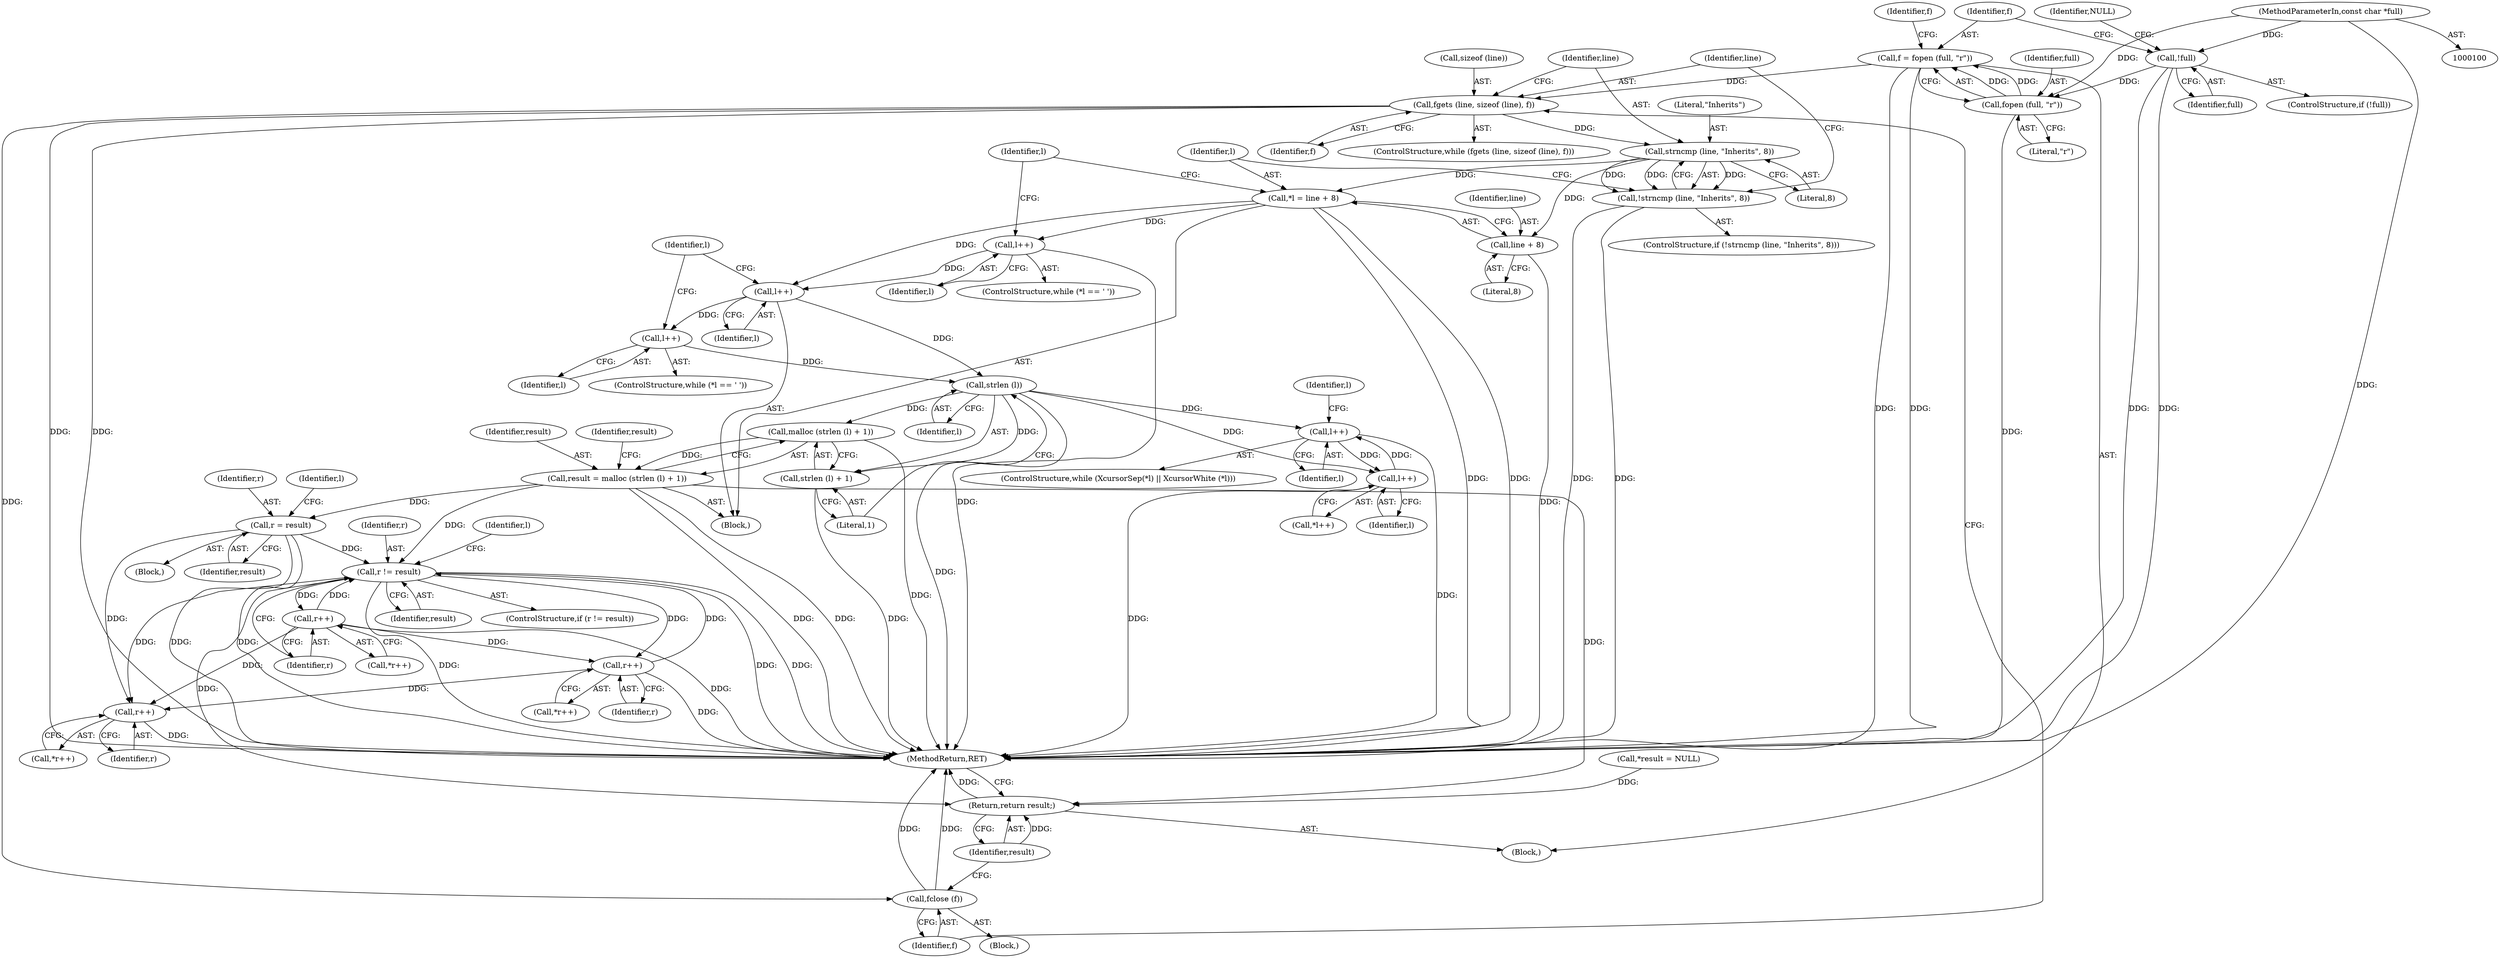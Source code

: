 digraph "0_xcursor_897213f36baf6926daf6d192c709cf627aa5fd05@API" {
"1000123" [label="(Call,fgets (line, sizeof (line), f))"];
"1000114" [label="(Call,f = fopen (full, \"r\"))"];
"1000116" [label="(Call,fopen (full, \"r\"))"];
"1000110" [label="(Call,!full)"];
"1000101" [label="(MethodParameterIn,const char *full)"];
"1000131" [label="(Call,strncmp (line, \"Inherits\", 8))"];
"1000130" [label="(Call,!strncmp (line, \"Inherits\", 8))"];
"1000137" [label="(Call,*l = line + 8)"];
"1000148" [label="(Call,l++)"];
"1000156" [label="(Call,l++)"];
"1000163" [label="(Call,l++)"];
"1000169" [label="(Call,strlen (l))"];
"1000167" [label="(Call,malloc (strlen (l) + 1))"];
"1000165" [label="(Call,result = malloc (strlen (l) + 1))"];
"1000175" [label="(Call,r = result)"];
"1000198" [label="(Call,r != result)"];
"1000203" [label="(Call,r++)"];
"1000221" [label="(Call,r++)"];
"1000228" [label="(Call,r++)"];
"1000234" [label="(Return,return result;)"];
"1000168" [label="(Call,strlen (l) + 1)"];
"1000190" [label="(Call,l++)"];
"1000224" [label="(Call,l++)"];
"1000139" [label="(Call,line + 8)"];
"1000232" [label="(Call,fclose (f))"];
"1000123" [label="(Call,fgets (line, sizeof (line), f))"];
"1000131" [label="(Call,strncmp (line, \"Inherits\", 8))"];
"1000167" [label="(Call,malloc (strlen (l) + 1))"];
"1000182" [label="(ControlStructure,while (XcursorSep(*l) || XcursorWhite (*l)))"];
"1000173" [label="(Identifier,result)"];
"1000169" [label="(Call,strlen (l))"];
"1000117" [label="(Identifier,full)"];
"1000168" [label="(Call,strlen (l) + 1)"];
"1000233" [label="(Identifier,f)"];
"1000137" [label="(Call,*l = line + 8)"];
"1000221" [label="(Call,r++)"];
"1000223" [label="(Call,*l++)"];
"1000111" [label="(Identifier,full)"];
"1000141" [label="(Literal,8)"];
"1000203" [label="(Call,r++)"];
"1000102" [label="(Block,)"];
"1000118" [label="(Literal,\"r\")"];
"1000143" [label="(ControlStructure,while (*l == ' '))"];
"1000204" [label="(Identifier,r)"];
"1000120" [label="(Identifier,f)"];
"1000175" [label="(Call,r = result)"];
"1000191" [label="(Identifier,l)"];
"1000156" [label="(Call,l++)"];
"1000101" [label="(MethodParameterIn,const char *full)"];
"1000198" [label="(Call,r != result)"];
"1000174" [label="(Block,)"];
"1000163" [label="(Call,l++)"];
"1000125" [label="(Call,sizeof (line))"];
"1000115" [label="(Identifier,f)"];
"1000130" [label="(Call,!strncmp (line, \"Inherits\", 8))"];
"1000171" [label="(Literal,1)"];
"1000190" [label="(Call,l++)"];
"1000132" [label="(Identifier,line)"];
"1000224" [label="(Call,l++)"];
"1000220" [label="(Call,*r++)"];
"1000176" [label="(Identifier,r)"];
"1000127" [label="(Identifier,f)"];
"1000165" [label="(Call,result = malloc (strlen (l) + 1))"];
"1000121" [label="(Block,)"];
"1000166" [label="(Identifier,result)"];
"1000134" [label="(Literal,8)"];
"1000135" [label="(Block,)"];
"1000222" [label="(Identifier,r)"];
"1000110" [label="(Call,!full)"];
"1000158" [label="(ControlStructure,while (*l == ' '))"];
"1000114" [label="(Call,f = fopen (full, \"r\"))"];
"1000234" [label="(Return,return result;)"];
"1000209" [label="(Identifier,l)"];
"1000140" [label="(Identifier,line)"];
"1000109" [label="(ControlStructure,if (!full))"];
"1000200" [label="(Identifier,result)"];
"1000113" [label="(Identifier,NULL)"];
"1000177" [label="(Identifier,result)"];
"1000122" [label="(ControlStructure,while (fgets (line, sizeof (line), f)))"];
"1000157" [label="(Identifier,l)"];
"1000202" [label="(Call,*r++)"];
"1000105" [label="(Call,*result = NULL)"];
"1000229" [label="(Identifier,r)"];
"1000139" [label="(Call,line + 8)"];
"1000133" [label="(Literal,\"Inherits\")"];
"1000225" [label="(Identifier,l)"];
"1000170" [label="(Identifier,l)"];
"1000228" [label="(Call,r++)"];
"1000164" [label="(Identifier,l)"];
"1000186" [label="(Identifier,l)"];
"1000149" [label="(Identifier,l)"];
"1000180" [label="(Identifier,l)"];
"1000146" [label="(Identifier,l)"];
"1000236" [label="(MethodReturn,RET)"];
"1000116" [label="(Call,fopen (full, \"r\"))"];
"1000161" [label="(Identifier,l)"];
"1000148" [label="(Call,l++)"];
"1000129" [label="(ControlStructure,if (!strncmp (line, \"Inherits\", 8)))"];
"1000197" [label="(ControlStructure,if (r != result))"];
"1000232" [label="(Call,fclose (f))"];
"1000199" [label="(Identifier,r)"];
"1000227" [label="(Call,*r++)"];
"1000138" [label="(Identifier,l)"];
"1000235" [label="(Identifier,result)"];
"1000124" [label="(Identifier,line)"];
"1000123" -> "1000122"  [label="AST: "];
"1000123" -> "1000127"  [label="CFG: "];
"1000124" -> "1000123"  [label="AST: "];
"1000125" -> "1000123"  [label="AST: "];
"1000127" -> "1000123"  [label="AST: "];
"1000132" -> "1000123"  [label="CFG: "];
"1000233" -> "1000123"  [label="CFG: "];
"1000123" -> "1000236"  [label="DDG: "];
"1000123" -> "1000236"  [label="DDG: "];
"1000114" -> "1000123"  [label="DDG: "];
"1000123" -> "1000131"  [label="DDG: "];
"1000123" -> "1000232"  [label="DDG: "];
"1000114" -> "1000102"  [label="AST: "];
"1000114" -> "1000116"  [label="CFG: "];
"1000115" -> "1000114"  [label="AST: "];
"1000116" -> "1000114"  [label="AST: "];
"1000120" -> "1000114"  [label="CFG: "];
"1000114" -> "1000236"  [label="DDG: "];
"1000114" -> "1000236"  [label="DDG: "];
"1000116" -> "1000114"  [label="DDG: "];
"1000116" -> "1000114"  [label="DDG: "];
"1000116" -> "1000118"  [label="CFG: "];
"1000117" -> "1000116"  [label="AST: "];
"1000118" -> "1000116"  [label="AST: "];
"1000116" -> "1000236"  [label="DDG: "];
"1000110" -> "1000116"  [label="DDG: "];
"1000101" -> "1000116"  [label="DDG: "];
"1000110" -> "1000109"  [label="AST: "];
"1000110" -> "1000111"  [label="CFG: "];
"1000111" -> "1000110"  [label="AST: "];
"1000113" -> "1000110"  [label="CFG: "];
"1000115" -> "1000110"  [label="CFG: "];
"1000110" -> "1000236"  [label="DDG: "];
"1000110" -> "1000236"  [label="DDG: "];
"1000101" -> "1000110"  [label="DDG: "];
"1000101" -> "1000100"  [label="AST: "];
"1000101" -> "1000236"  [label="DDG: "];
"1000131" -> "1000130"  [label="AST: "];
"1000131" -> "1000134"  [label="CFG: "];
"1000132" -> "1000131"  [label="AST: "];
"1000133" -> "1000131"  [label="AST: "];
"1000134" -> "1000131"  [label="AST: "];
"1000130" -> "1000131"  [label="CFG: "];
"1000131" -> "1000130"  [label="DDG: "];
"1000131" -> "1000130"  [label="DDG: "];
"1000131" -> "1000130"  [label="DDG: "];
"1000131" -> "1000137"  [label="DDG: "];
"1000131" -> "1000139"  [label="DDG: "];
"1000130" -> "1000129"  [label="AST: "];
"1000124" -> "1000130"  [label="CFG: "];
"1000138" -> "1000130"  [label="CFG: "];
"1000130" -> "1000236"  [label="DDG: "];
"1000130" -> "1000236"  [label="DDG: "];
"1000137" -> "1000135"  [label="AST: "];
"1000137" -> "1000139"  [label="CFG: "];
"1000138" -> "1000137"  [label="AST: "];
"1000139" -> "1000137"  [label="AST: "];
"1000146" -> "1000137"  [label="CFG: "];
"1000137" -> "1000236"  [label="DDG: "];
"1000137" -> "1000236"  [label="DDG: "];
"1000137" -> "1000148"  [label="DDG: "];
"1000137" -> "1000156"  [label="DDG: "];
"1000148" -> "1000143"  [label="AST: "];
"1000148" -> "1000149"  [label="CFG: "];
"1000149" -> "1000148"  [label="AST: "];
"1000146" -> "1000148"  [label="CFG: "];
"1000148" -> "1000236"  [label="DDG: "];
"1000148" -> "1000156"  [label="DDG: "];
"1000156" -> "1000135"  [label="AST: "];
"1000156" -> "1000157"  [label="CFG: "];
"1000157" -> "1000156"  [label="AST: "];
"1000161" -> "1000156"  [label="CFG: "];
"1000156" -> "1000163"  [label="DDG: "];
"1000156" -> "1000169"  [label="DDG: "];
"1000163" -> "1000158"  [label="AST: "];
"1000163" -> "1000164"  [label="CFG: "];
"1000164" -> "1000163"  [label="AST: "];
"1000161" -> "1000163"  [label="CFG: "];
"1000163" -> "1000169"  [label="DDG: "];
"1000169" -> "1000168"  [label="AST: "];
"1000169" -> "1000170"  [label="CFG: "];
"1000170" -> "1000169"  [label="AST: "];
"1000171" -> "1000169"  [label="CFG: "];
"1000169" -> "1000236"  [label="DDG: "];
"1000169" -> "1000167"  [label="DDG: "];
"1000169" -> "1000168"  [label="DDG: "];
"1000169" -> "1000190"  [label="DDG: "];
"1000169" -> "1000224"  [label="DDG: "];
"1000167" -> "1000165"  [label="AST: "];
"1000167" -> "1000168"  [label="CFG: "];
"1000168" -> "1000167"  [label="AST: "];
"1000165" -> "1000167"  [label="CFG: "];
"1000167" -> "1000236"  [label="DDG: "];
"1000167" -> "1000165"  [label="DDG: "];
"1000165" -> "1000135"  [label="AST: "];
"1000166" -> "1000165"  [label="AST: "];
"1000173" -> "1000165"  [label="CFG: "];
"1000165" -> "1000236"  [label="DDG: "];
"1000165" -> "1000236"  [label="DDG: "];
"1000165" -> "1000175"  [label="DDG: "];
"1000165" -> "1000198"  [label="DDG: "];
"1000165" -> "1000234"  [label="DDG: "];
"1000175" -> "1000174"  [label="AST: "];
"1000175" -> "1000177"  [label="CFG: "];
"1000176" -> "1000175"  [label="AST: "];
"1000177" -> "1000175"  [label="AST: "];
"1000180" -> "1000175"  [label="CFG: "];
"1000175" -> "1000236"  [label="DDG: "];
"1000175" -> "1000236"  [label="DDG: "];
"1000175" -> "1000198"  [label="DDG: "];
"1000175" -> "1000228"  [label="DDG: "];
"1000198" -> "1000197"  [label="AST: "];
"1000198" -> "1000200"  [label="CFG: "];
"1000199" -> "1000198"  [label="AST: "];
"1000200" -> "1000198"  [label="AST: "];
"1000204" -> "1000198"  [label="CFG: "];
"1000209" -> "1000198"  [label="CFG: "];
"1000198" -> "1000236"  [label="DDG: "];
"1000198" -> "1000236"  [label="DDG: "];
"1000198" -> "1000236"  [label="DDG: "];
"1000203" -> "1000198"  [label="DDG: "];
"1000221" -> "1000198"  [label="DDG: "];
"1000198" -> "1000203"  [label="DDG: "];
"1000198" -> "1000221"  [label="DDG: "];
"1000198" -> "1000228"  [label="DDG: "];
"1000198" -> "1000234"  [label="DDG: "];
"1000203" -> "1000202"  [label="AST: "];
"1000203" -> "1000204"  [label="CFG: "];
"1000204" -> "1000203"  [label="AST: "];
"1000202" -> "1000203"  [label="CFG: "];
"1000203" -> "1000236"  [label="DDG: "];
"1000203" -> "1000221"  [label="DDG: "];
"1000203" -> "1000228"  [label="DDG: "];
"1000221" -> "1000220"  [label="AST: "];
"1000221" -> "1000222"  [label="CFG: "];
"1000222" -> "1000221"  [label="AST: "];
"1000220" -> "1000221"  [label="CFG: "];
"1000221" -> "1000236"  [label="DDG: "];
"1000221" -> "1000228"  [label="DDG: "];
"1000228" -> "1000227"  [label="AST: "];
"1000228" -> "1000229"  [label="CFG: "];
"1000229" -> "1000228"  [label="AST: "];
"1000227" -> "1000228"  [label="CFG: "];
"1000228" -> "1000236"  [label="DDG: "];
"1000234" -> "1000102"  [label="AST: "];
"1000234" -> "1000235"  [label="CFG: "];
"1000235" -> "1000234"  [label="AST: "];
"1000236" -> "1000234"  [label="CFG: "];
"1000234" -> "1000236"  [label="DDG: "];
"1000235" -> "1000234"  [label="DDG: "];
"1000105" -> "1000234"  [label="DDG: "];
"1000168" -> "1000171"  [label="CFG: "];
"1000171" -> "1000168"  [label="AST: "];
"1000168" -> "1000236"  [label="DDG: "];
"1000190" -> "1000182"  [label="AST: "];
"1000190" -> "1000191"  [label="CFG: "];
"1000191" -> "1000190"  [label="AST: "];
"1000186" -> "1000190"  [label="CFG: "];
"1000190" -> "1000236"  [label="DDG: "];
"1000224" -> "1000190"  [label="DDG: "];
"1000190" -> "1000224"  [label="DDG: "];
"1000224" -> "1000223"  [label="AST: "];
"1000224" -> "1000225"  [label="CFG: "];
"1000225" -> "1000224"  [label="AST: "];
"1000223" -> "1000224"  [label="CFG: "];
"1000224" -> "1000236"  [label="DDG: "];
"1000139" -> "1000141"  [label="CFG: "];
"1000140" -> "1000139"  [label="AST: "];
"1000141" -> "1000139"  [label="AST: "];
"1000139" -> "1000236"  [label="DDG: "];
"1000232" -> "1000121"  [label="AST: "];
"1000232" -> "1000233"  [label="CFG: "];
"1000233" -> "1000232"  [label="AST: "];
"1000235" -> "1000232"  [label="CFG: "];
"1000232" -> "1000236"  [label="DDG: "];
"1000232" -> "1000236"  [label="DDG: "];
}
